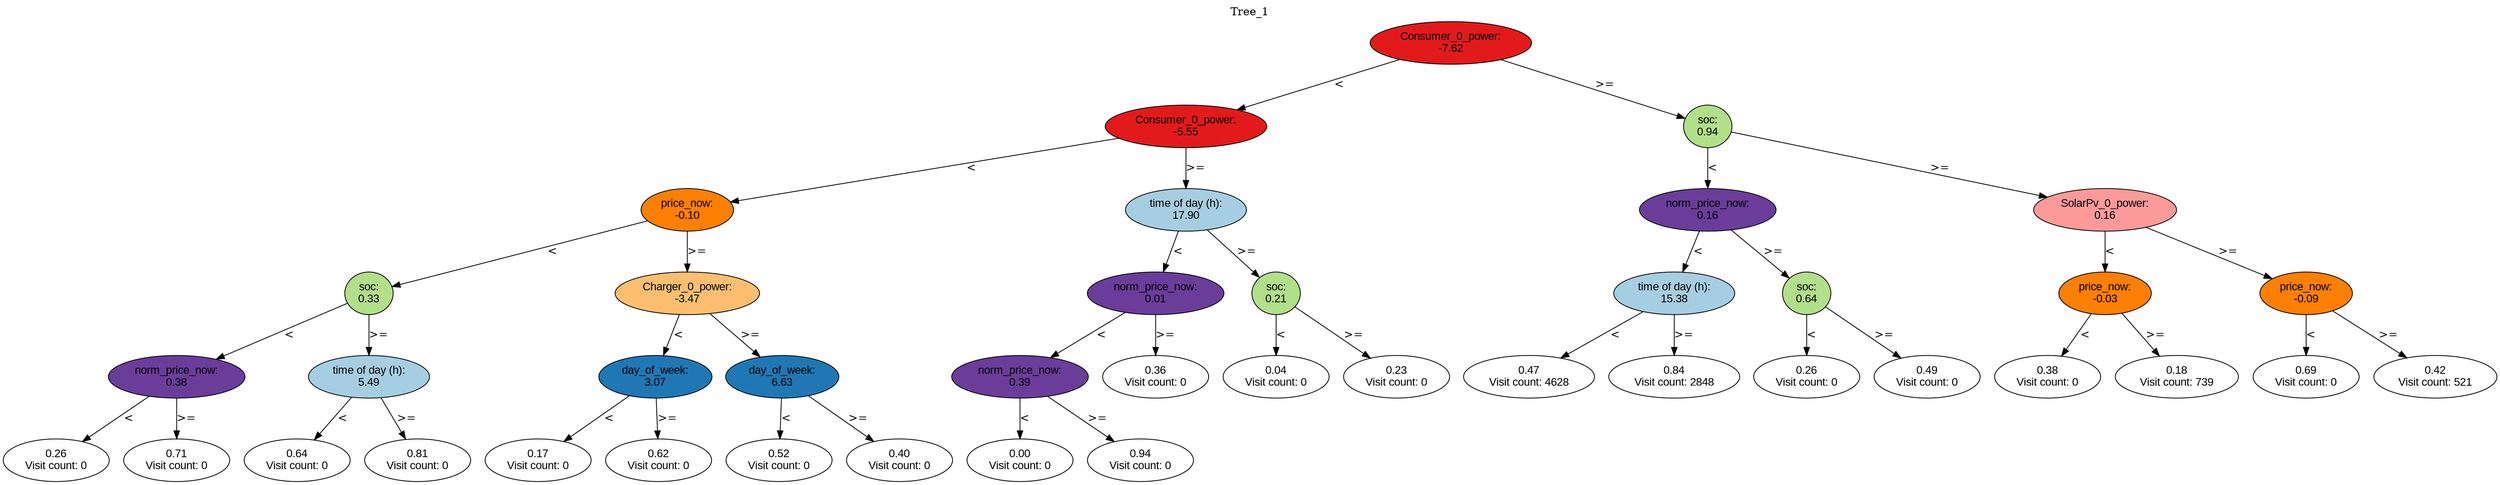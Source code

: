 digraph BST {
    node [fontname="Arial" style=filled colorscheme=paired12];
    0 [ label = "Consumer_0_power:
-7.62" fillcolor=6];
    1 [ label = "Consumer_0_power:
-5.55" fillcolor=6];
    2 [ label = "price_now:
-0.10" fillcolor=8];
    3 [ label = "soc:
0.33" fillcolor=3];
    4 [ label = "norm_price_now:
0.38" fillcolor=10];
    5 [ label = "0.26
Visit count: 0" fillcolor=white];
    6 [ label = "0.71
Visit count: 0" fillcolor=white];
    7 [ label = "time of day (h):
5.49" fillcolor=1];
    8 [ label = "0.64
Visit count: 0" fillcolor=white];
    9 [ label = "0.81
Visit count: 0" fillcolor=white];
    10 [ label = "Charger_0_power:
-3.47" fillcolor=7];
    11 [ label = "day_of_week:
3.07" fillcolor=2];
    12 [ label = "0.17
Visit count: 0" fillcolor=white];
    13 [ label = "0.62
Visit count: 0" fillcolor=white];
    14 [ label = "day_of_week:
6.63" fillcolor=2];
    15 [ label = "0.52
Visit count: 0" fillcolor=white];
    16 [ label = "0.40
Visit count: 0" fillcolor=white];
    17 [ label = "time of day (h):
17.90" fillcolor=1];
    18 [ label = "norm_price_now:
0.01" fillcolor=10];
    19 [ label = "norm_price_now:
0.39" fillcolor=10];
    20 [ label = "0.00
Visit count: 0" fillcolor=white];
    21 [ label = "0.94
Visit count: 0" fillcolor=white];
    22 [ label = "0.36
Visit count: 0" fillcolor=white];
    23 [ label = "soc:
0.21" fillcolor=3];
    24 [ label = "0.04
Visit count: 0" fillcolor=white];
    25 [ label = "0.23
Visit count: 0" fillcolor=white];
    26 [ label = "soc:
0.94" fillcolor=3];
    27 [ label = "norm_price_now:
0.16" fillcolor=10];
    28 [ label = "time of day (h):
15.38" fillcolor=1];
    29 [ label = "0.47
Visit count: 4628" fillcolor=white];
    30 [ label = "0.84
Visit count: 2848" fillcolor=white];
    31 [ label = "soc:
0.64" fillcolor=3];
    32 [ label = "0.26
Visit count: 0" fillcolor=white];
    33 [ label = "0.49
Visit count: 0" fillcolor=white];
    34 [ label = "SolarPv_0_power:
0.16" fillcolor=5];
    35 [ label = "price_now:
-0.03" fillcolor=8];
    36 [ label = "0.38
Visit count: 0" fillcolor=white];
    37 [ label = "0.18
Visit count: 739" fillcolor=white];
    38 [ label = "price_now:
-0.09" fillcolor=8];
    39 [ label = "0.69
Visit count: 0" fillcolor=white];
    40 [ label = "0.42
Visit count: 521" fillcolor=white];

    0  -> 1[ label = "<"];
    0  -> 26[ label = ">="];
    1  -> 2[ label = "<"];
    1  -> 17[ label = ">="];
    2  -> 3[ label = "<"];
    2  -> 10[ label = ">="];
    3  -> 4[ label = "<"];
    3  -> 7[ label = ">="];
    4  -> 5[ label = "<"];
    4  -> 6[ label = ">="];
    7  -> 8[ label = "<"];
    7  -> 9[ label = ">="];
    10  -> 11[ label = "<"];
    10  -> 14[ label = ">="];
    11  -> 12[ label = "<"];
    11  -> 13[ label = ">="];
    14  -> 15[ label = "<"];
    14  -> 16[ label = ">="];
    17  -> 18[ label = "<"];
    17  -> 23[ label = ">="];
    18  -> 19[ label = "<"];
    18  -> 22[ label = ">="];
    19  -> 20[ label = "<"];
    19  -> 21[ label = ">="];
    23  -> 24[ label = "<"];
    23  -> 25[ label = ">="];
    26  -> 27[ label = "<"];
    26  -> 34[ label = ">="];
    27  -> 28[ label = "<"];
    27  -> 31[ label = ">="];
    28  -> 29[ label = "<"];
    28  -> 30[ label = ">="];
    31  -> 32[ label = "<"];
    31  -> 33[ label = ">="];
    34  -> 35[ label = "<"];
    34  -> 38[ label = ">="];
    35  -> 36[ label = "<"];
    35  -> 37[ label = ">="];
    38  -> 39[ label = "<"];
    38  -> 40[ label = ">="];

    labelloc="t";
    label="Tree_1";
}